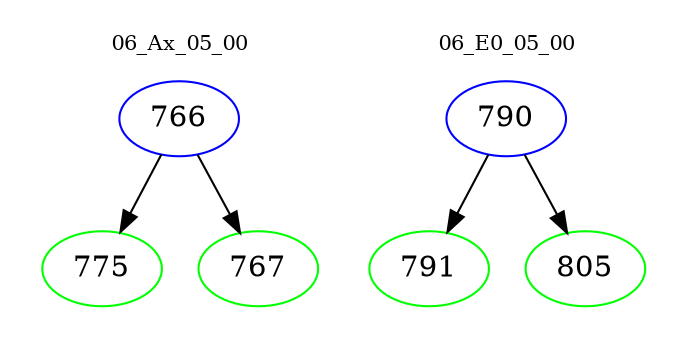digraph{
subgraph cluster_0 {
color = white
label = "06_Ax_05_00";
fontsize=10;
T0_766 [label="766", color="blue"]
T0_766 -> T0_775 [color="black"]
T0_775 [label="775", color="green"]
T0_766 -> T0_767 [color="black"]
T0_767 [label="767", color="green"]
}
subgraph cluster_1 {
color = white
label = "06_E0_05_00";
fontsize=10;
T1_790 [label="790", color="blue"]
T1_790 -> T1_791 [color="black"]
T1_791 [label="791", color="green"]
T1_790 -> T1_805 [color="black"]
T1_805 [label="805", color="green"]
}
}
